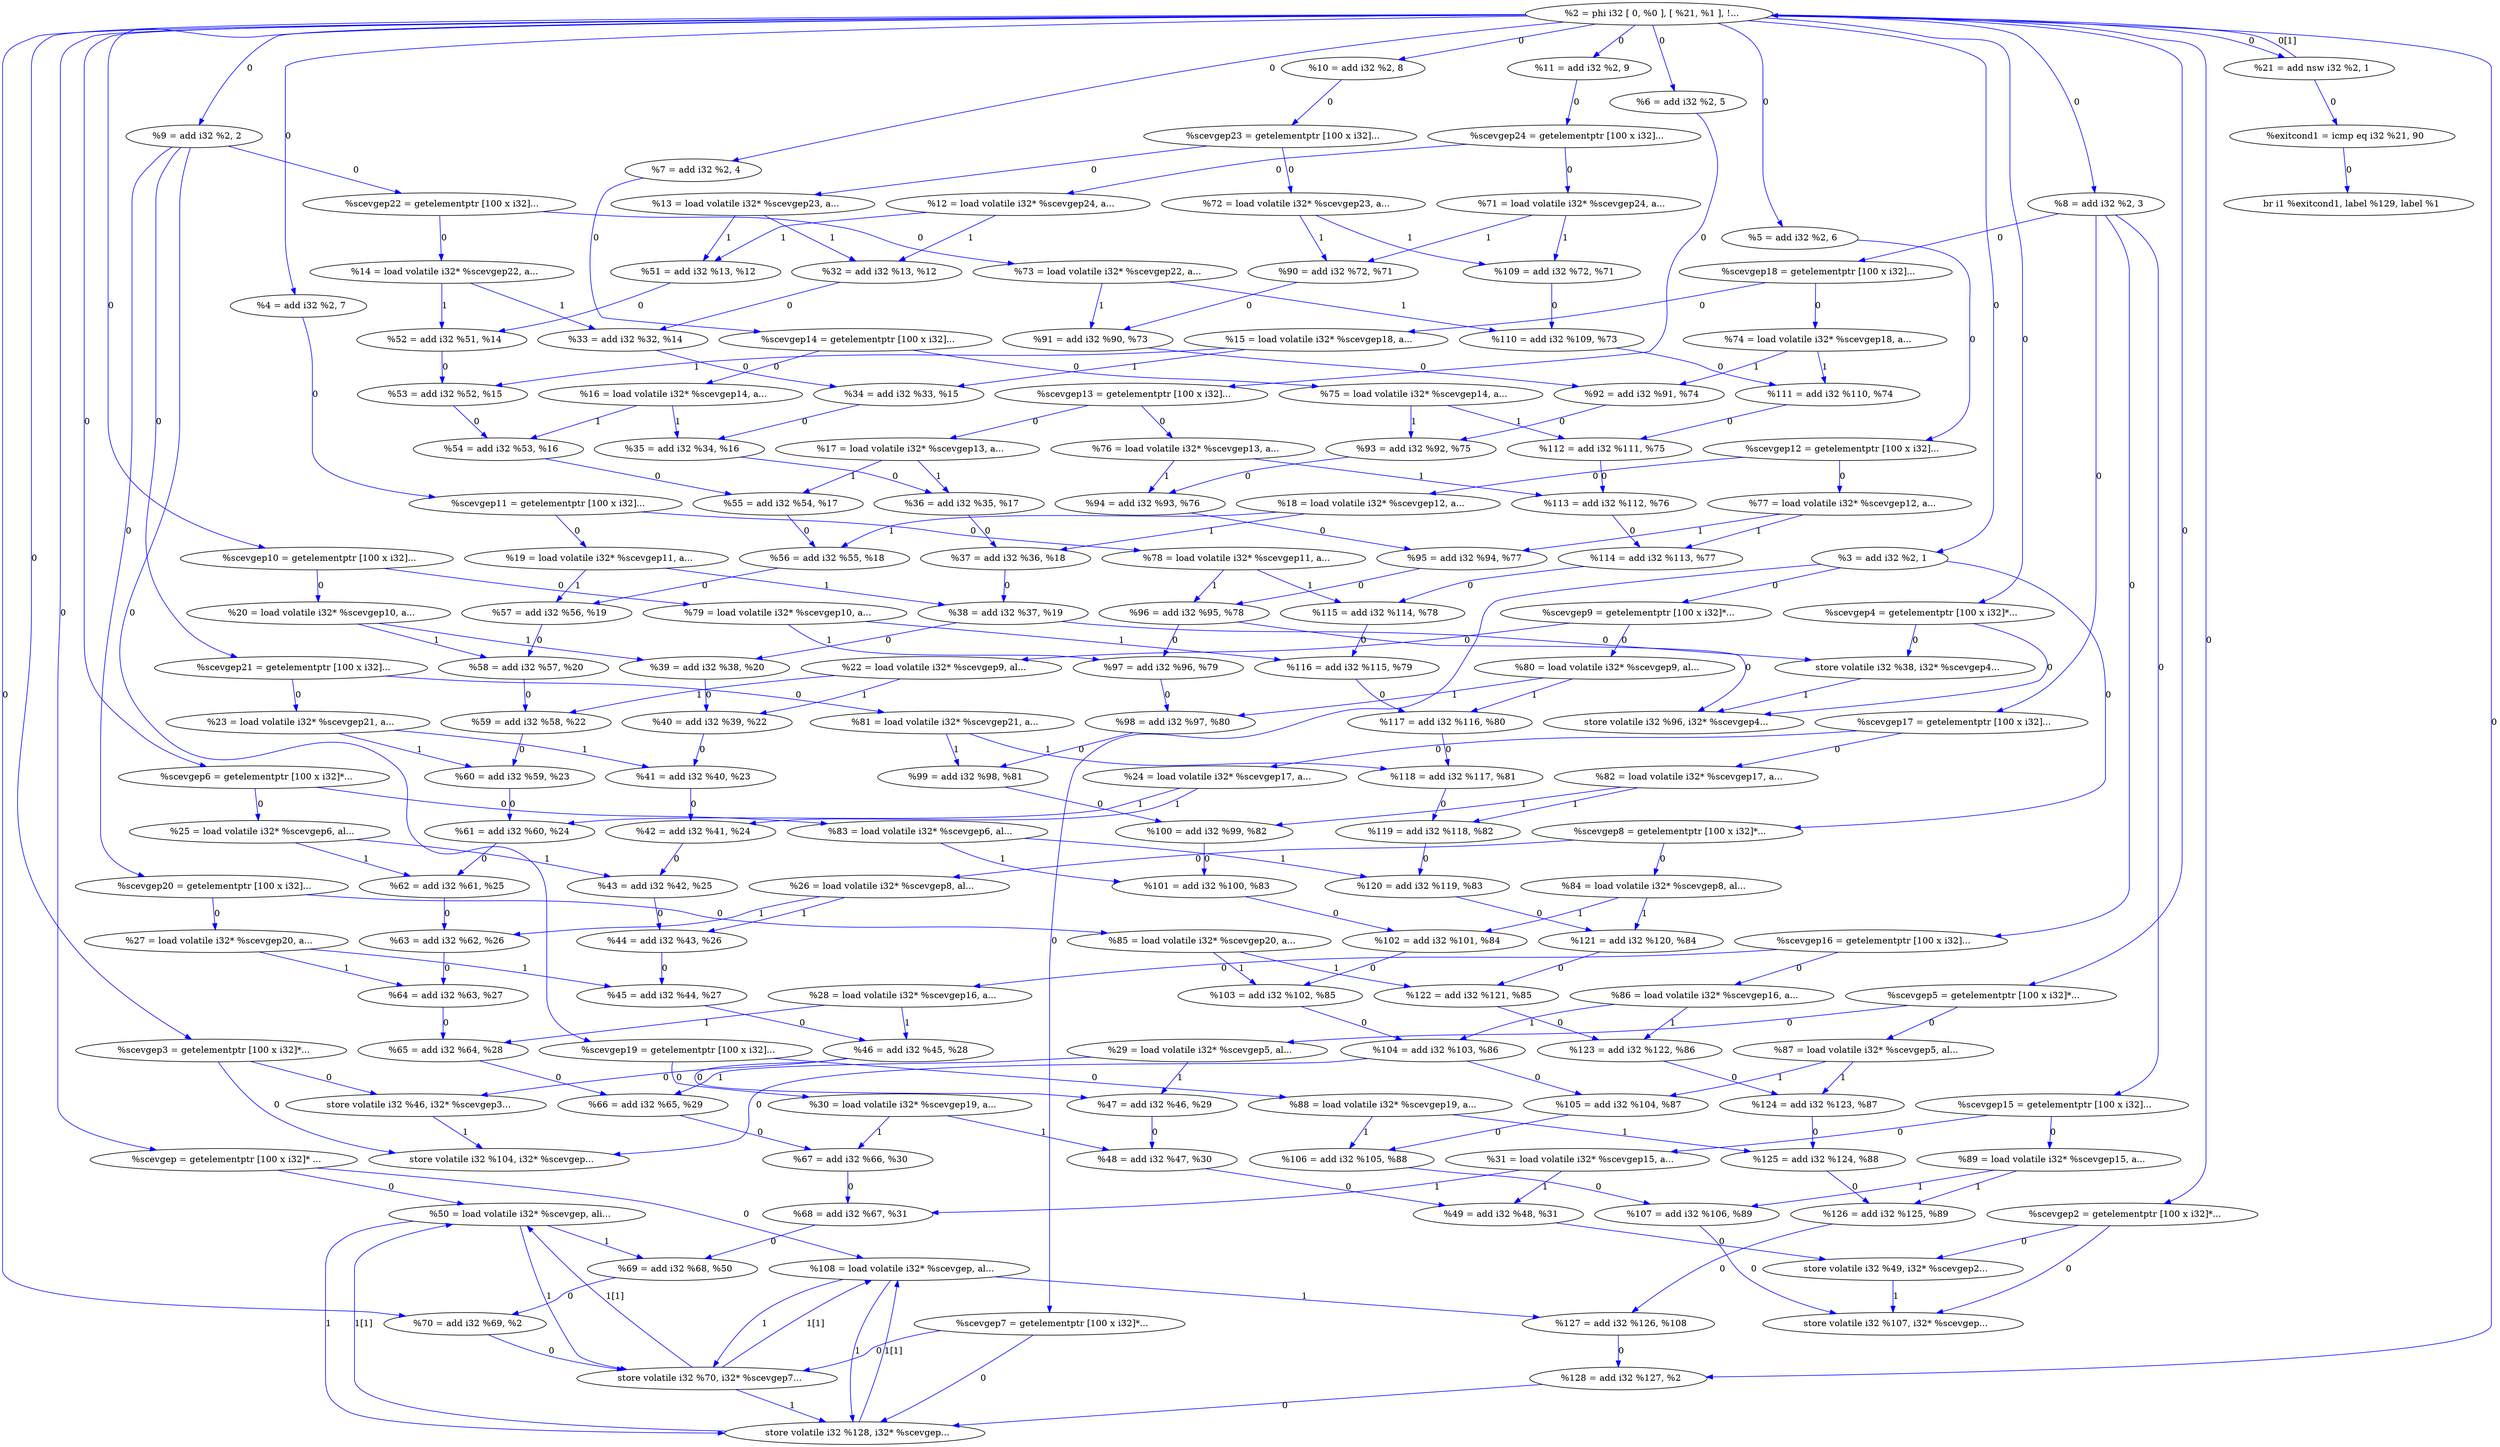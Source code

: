 digraph {
Node0x3360e00[label="  %scevgep = getelementptr [100 x i32]* ..."];
Node0x3360ce0[label="  %2 = phi i32 [ 0, %0 ], [ %21, %1 ], !..."];
Node0x3360ce0 -> Node0x3360e00[label="0",color=blue];
Node0x33655a0[label="  %scevgep2 = getelementptr [100 x i32]*..."];
Node0x3360ce0 -> Node0x33655a0[label="0",color=blue];
Node0x3365680[label="  %scevgep3 = getelementptr [100 x i32]*..."];
Node0x3360ce0 -> Node0x3365680[label="0",color=blue];
Node0x3365760[label="  %scevgep4 = getelementptr [100 x i32]*..."];
Node0x3360ce0 -> Node0x3365760[label="0",color=blue];
Node0x3365840[label="  %scevgep5 = getelementptr [100 x i32]*..."];
Node0x3360ce0 -> Node0x3365840[label="0",color=blue];
Node0x3365920[label="  %scevgep6 = getelementptr [100 x i32]*..."];
Node0x3360ce0 -> Node0x3365920[label="0",color=blue];
Node0x3365a00[label="  %3 = add i32 %2, 1"];
Node0x3360ce0 -> Node0x3365a00[label="0",color=blue];
Node0x3365e10[label="  %scevgep10 = getelementptr [100 x i32]..."];
Node0x3360ce0 -> Node0x3365e10[label="0",color=blue];
Node0x3365ef0[label="  %4 = add i32 %2, 7"];
Node0x3360ce0 -> Node0x3365ef0[label="0",color=blue];
Node0x33660b0[label="  %5 = add i32 %2, 6"];
Node0x3360ce0 -> Node0x33660b0[label="0",color=blue];
Node0x3366270[label="  %6 = add i32 %2, 5"];
Node0x3360ce0 -> Node0x3366270[label="0",color=blue];
Node0x3366430[label="  %7 = add i32 %2, 4"];
Node0x3360ce0 -> Node0x3366430[label="0",color=blue];
Node0x33665f0[label="  %8 = add i32 %2, 3"];
Node0x3360ce0 -> Node0x33665f0[label="0",color=blue];
Node0x3366a50[label="  %9 = add i32 %2, 2"];
Node0x3360ce0 -> Node0x3366a50[label="0",color=blue];
Node0x3366eb0[label="  %10 = add i32 %2, 8"];
Node0x3360ce0 -> Node0x3366eb0[label="0",color=blue];
Node0x3367070[label="  %11 = add i32 %2, 9"];
Node0x3360ce0 -> Node0x3367070[label="0",color=blue];
Node0x3331bc0[label="  %21 = add nsw i32 %2, 1"];
Node0x3360ce0 -> Node0x3331bc0[label="0",color=blue];
Node0x3367890[label="  %70 = add i32 %69, %2"];
Node0x3360ce0 -> Node0x3367890[label="0",color=blue];
Node0x336f6a0[label="  %128 = add i32 %127, %2"];
Node0x3360ce0 -> Node0x336f6a0[label="0",color=blue];
Node0x336a060[label="  %50 = load volatile i32* %scevgep, ali..."];
Node0x3360e00 -> Node0x336a060[label="0",color=blue];
Node0x336e4b0[label="  %108 = load volatile i32* %scevgep, al..."];
Node0x3360e00 -> Node0x336e4b0[label="0",color=blue];
Node0x3369f80[label="  store volatile i32 %49, i32* %scevgep2..."];
Node0x33655a0 -> Node0x3369f80[label="0",color=blue];
Node0x336e3d0[label="  store volatile i32 %107, i32* %scevgep..."];
Node0x33655a0 -> Node0x336e3d0[label="0",color=blue];
Node0x3369bd0[label="  store volatile i32 %46, i32* %scevgep3..."];
Node0x3365680 -> Node0x3369bd0[label="0",color=blue];
Node0x336e050[label="  store volatile i32 %104, i32* %scevgep..."];
Node0x3365680 -> Node0x336e050[label="0",color=blue];
Node0x33693f0[label="  store volatile i32 %38, i32* %scevgep4..."];
Node0x3365760 -> Node0x33693f0[label="0",color=blue];
Node0x336c890[label="  store volatile i32 %96, i32* %scevgep4..."];
Node0x3365760 -> Node0x336c890[label="0",color=blue];
Node0x3332090[label="  %29 = load volatile i32* %scevgep5, al..."];
Node0x3365840 -> Node0x3332090[label="0",color=blue];
Node0x3368390[label="  %87 = load volatile i32* %scevgep5, al..."];
Node0x3365840 -> Node0x3368390[label="0",color=blue];
Node0x33609b0[label="  %25 = load volatile i32* %scevgep6, al..."];
Node0x3365920 -> Node0x33609b0[label="0",color=blue];
Node0x3367f10[label="  %83 = load volatile i32* %scevgep6, al..."];
Node0x3365920 -> Node0x3367f10[label="0",color=blue];
Node0x3365b70[label="  %scevgep7 = getelementptr [100 x i32]*..."];
Node0x3365a00 -> Node0x3365b70[label="0",color=blue];
Node0x3365c50[label="  %scevgep8 = getelementptr [100 x i32]*..."];
Node0x3365a00 -> Node0x3365c50[label="0",color=blue];
Node0x3365d30[label="  %scevgep9 = getelementptr [100 x i32]*..."];
Node0x3365a00 -> Node0x3365d30[label="0",color=blue];
Node0x3367970[label="  store volatile i32 %70, i32* %scevgep7..."];
Node0x3365b70 -> Node0x3367970[label="0",color=blue];
Node0x336f780[label="  store volatile i32 %128, i32* %scevgep..."];
Node0x3365b70 -> Node0x336f780[label="0",color=blue];
Node0x3360a90[label="  %26 = load volatile i32* %scevgep8, al..."];
Node0x3365c50 -> Node0x3360a90[label="0",color=blue];
Node0x3368030[label="  %84 = load volatile i32* %scevgep8, al..."];
Node0x3365c50 -> Node0x3368030[label="0",color=blue];
Node0x3331db0[label="  %22 = load volatile i32* %scevgep9, al..."];
Node0x3365d30 -> Node0x3331db0[label="0",color=blue];
Node0x3367bb0[label="  %80 = load volatile i32* %scevgep9, al..."];
Node0x3365d30 -> Node0x3367bb0[label="0",color=blue];
Node0x3331aa0[label="  %20 = load volatile i32* %scevgep10, a..."];
Node0x3365e10 -> Node0x3331aa0[label="0",color=blue];
Node0x3367a90[label="  %79 = load volatile i32* %scevgep10, a..."];
Node0x3365e10 -> Node0x3367a90[label="0",color=blue];
Node0x3365fd0[label="  %scevgep11 = getelementptr [100 x i32]..."];
Node0x3365ef0 -> Node0x3365fd0[label="0",color=blue];
Node0x3331980[label="  %19 = load volatile i32* %scevgep11, a..."];
Node0x3365fd0 -> Node0x3331980[label="0",color=blue];
Node0x336c350[label="  %78 = load volatile i32* %scevgep11, a..."];
Node0x3365fd0 -> Node0x336c350[label="0",color=blue];
Node0x3366190[label="  %scevgep12 = getelementptr [100 x i32]..."];
Node0x33660b0 -> Node0x3366190[label="0",color=blue];
Node0x3331860[label="  %18 = load volatile i32* %scevgep12, a..."];
Node0x3366190 -> Node0x3331860[label="0",color=blue];
Node0x336c270[label="  %77 = load volatile i32* %scevgep12, a..."];
Node0x3366190 -> Node0x336c270[label="0",color=blue];
Node0x3366350[label="  %scevgep13 = getelementptr [100 x i32]..."];
Node0x3366270 -> Node0x3366350[label="0",color=blue];
Node0x3331740[label="  %17 = load volatile i32* %scevgep13, a..."];
Node0x3366350 -> Node0x3331740[label="0",color=blue];
Node0x336c190[label="  %76 = load volatile i32* %scevgep13, a..."];
Node0x3366350 -> Node0x336c190[label="0",color=blue];
Node0x3366510[label="  %scevgep14 = getelementptr [100 x i32]..."];
Node0x3366430 -> Node0x3366510[label="0",color=blue];
Node0x3367690[label="  %16 = load volatile i32* %scevgep14, a..."];
Node0x3366510 -> Node0x3367690[label="0",color=blue];
Node0x3368de0[label="  %75 = load volatile i32* %scevgep14, a..."];
Node0x3366510 -> Node0x3368de0[label="0",color=blue];
Node0x33666d0[label="  %scevgep15 = getelementptr [100 x i32]..."];
Node0x33665f0 -> Node0x33666d0[label="0",color=blue];
Node0x33667b0[label="  %scevgep16 = getelementptr [100 x i32]..."];
Node0x33665f0 -> Node0x33667b0[label="0",color=blue];
Node0x3366890[label="  %scevgep17 = getelementptr [100 x i32]..."];
Node0x33665f0 -> Node0x3366890[label="0",color=blue];
Node0x3366970[label="  %scevgep18 = getelementptr [100 x i32]..."];
Node0x33665f0 -> Node0x3366970[label="0",color=blue];
Node0x33322d0[label="  %31 = load volatile i32* %scevgep15, a..."];
Node0x33666d0 -> Node0x33322d0[label="0",color=blue];
Node0x33685d0[label="  %89 = load volatile i32* %scevgep15, a..."];
Node0x33666d0 -> Node0x33685d0[label="0",color=blue];
Node0x3331f70[label="  %28 = load volatile i32* %scevgep16, a..."];
Node0x33667b0 -> Node0x3331f70[label="0",color=blue];
Node0x3368270[label="  %86 = load volatile i32* %scevgep16, a..."];
Node0x33667b0 -> Node0x3368270[label="0",color=blue];
Node0x33608d0[label="  %24 = load volatile i32* %scevgep17, a..."];
Node0x3366890 -> Node0x33608d0[label="0",color=blue];
Node0x3367df0[label="  %82 = load volatile i32* %scevgep17, a..."];
Node0x3366890 -> Node0x3367df0[label="0",color=blue];
Node0x33675b0[label="  %15 = load volatile i32* %scevgep18, a..."];
Node0x3366970 -> Node0x33675b0[label="0",color=blue];
Node0x3368d00[label="  %74 = load volatile i32* %scevgep18, a..."];
Node0x3366970 -> Node0x3368d00[label="0",color=blue];
Node0x3366b30[label="  %scevgep19 = getelementptr [100 x i32]..."];
Node0x3366a50 -> Node0x3366b30[label="0",color=blue];
Node0x3366c10[label="  %scevgep20 = getelementptr [100 x i32]..."];
Node0x3366a50 -> Node0x3366c10[label="0",color=blue];
Node0x3366cf0[label="  %scevgep21 = getelementptr [100 x i32]..."];
Node0x3366a50 -> Node0x3366cf0[label="0",color=blue];
Node0x3366dd0[label="  %scevgep22 = getelementptr [100 x i32]..."];
Node0x3366a50 -> Node0x3366dd0[label="0",color=blue];
Node0x33321b0[label="  %30 = load volatile i32* %scevgep19, a..."];
Node0x3366b30 -> Node0x33321b0[label="0",color=blue];
Node0x33684b0[label="  %88 = load volatile i32* %scevgep19, a..."];
Node0x3366b30 -> Node0x33684b0[label="0",color=blue];
Node0x3360bb0[label="  %27 = load volatile i32* %scevgep20, a..."];
Node0x3366c10 -> Node0x3360bb0[label="0",color=blue];
Node0x3368150[label="  %85 = load volatile i32* %scevgep20, a..."];
Node0x3366c10 -> Node0x3368150[label="0",color=blue];
Node0x3331e90[label="  %23 = load volatile i32* %scevgep21, a..."];
Node0x3366cf0 -> Node0x3331e90[label="0",color=blue];
Node0x3367cd0[label="  %81 = load volatile i32* %scevgep21, a..."];
Node0x3366cf0 -> Node0x3367cd0[label="0",color=blue];
Node0x33674d0[label="  %14 = load volatile i32* %scevgep22, a..."];
Node0x3366dd0 -> Node0x33674d0[label="0",color=blue];
Node0x3368c20[label="  %73 = load volatile i32* %scevgep22, a..."];
Node0x3366dd0 -> Node0x3368c20[label="0",color=blue];
Node0x3366f90[label="  %scevgep23 = getelementptr [100 x i32]..."];
Node0x3366eb0 -> Node0x3366f90[label="0",color=blue];
Node0x33673f0[label="  %13 = load volatile i32* %scevgep23, a..."];
Node0x3366f90 -> Node0x33673f0[label="0",color=blue];
Node0x3368b40[label="  %72 = load volatile i32* %scevgep23, a..."];
Node0x3366f90 -> Node0x3368b40[label="0",color=blue];
Node0x3367150[label="  %scevgep24 = getelementptr [100 x i32]..."];
Node0x3367070 -> Node0x3367150[label="0",color=blue];
Node0x3367310[label="  %12 = load volatile i32* %scevgep24, a..."];
Node0x3367150 -> Node0x3367310[label="0",color=blue];
Node0x3368a60[label="  %71 = load volatile i32* %scevgep24, a..."];
Node0x3367150 -> Node0x3368a60[label="0",color=blue];
Node0x33323f0[label="  %32 = add i32 %13, %12"];
Node0x3367310 -> Node0x33323f0[label="1",color=blue];
Node0x336a140[label="  %51 = add i32 %13, %12"];
Node0x3367310 -> Node0x336a140[label="1",color=blue];
Node0x33673f0 -> Node0x33323f0[label="1",color=blue];
Node0x33673f0 -> Node0x336a140[label="1",color=blue];
Node0x33325e0[label="  %33 = add i32 %32, %14"];
Node0x33674d0 -> Node0x33325e0[label="1",color=blue];
Node0x336a2a0[label="  %52 = add i32 %51, %14"];
Node0x33674d0 -> Node0x336a2a0[label="1",color=blue];
Node0x3368f90[label="  %34 = add i32 %33, %15"];
Node0x33675b0 -> Node0x3368f90[label="1",color=blue];
Node0x336a380[label="  %53 = add i32 %52, %15"];
Node0x33675b0 -> Node0x336a380[label="1",color=blue];
Node0x3369070[label="  %35 = add i32 %34, %16"];
Node0x3367690 -> Node0x3369070[label="1",color=blue];
Node0x336a460[label="  %54 = add i32 %53, %16"];
Node0x3367690 -> Node0x336a460[label="1",color=blue];
Node0x3369150[label="  %36 = add i32 %35, %17"];
Node0x3331740 -> Node0x3369150[label="1",color=blue];
Node0x336a540[label="  %55 = add i32 %54, %17"];
Node0x3331740 -> Node0x336a540[label="1",color=blue];
Node0x3369230[label="  %37 = add i32 %36, %18"];
Node0x3331860 -> Node0x3369230[label="1",color=blue];
Node0x336a620[label="  %56 = add i32 %55, %18"];
Node0x3331860 -> Node0x336a620[label="1",color=blue];
Node0x3369310[label="  %38 = add i32 %37, %19"];
Node0x3331980 -> Node0x3369310[label="1",color=blue];
Node0x336a700[label="  %57 = add i32 %56, %19"];
Node0x3331980 -> Node0x336a700[label="1",color=blue];
Node0x33324d0[label="  %39 = add i32 %38, %20"];
Node0x3331aa0 -> Node0x33324d0[label="1",color=blue];
Node0x336a7e0[label="  %58 = add i32 %57, %20"];
Node0x3331aa0 -> Node0x336a7e0[label="1",color=blue];
Node0x3360ce0 -> Node0x3331bc0[label="0[1]",color=blue,dir=back];
Node0x336f860[label="  %exitcond1 = icmp eq i32 %21, 90"];
Node0x3331bc0 -> Node0x336f860[label="0",color=blue];
Node0x33695b0[label="  %40 = add i32 %39, %22"];
Node0x3331db0 -> Node0x33695b0[label="1",color=blue];
Node0x336a8c0[label="  %59 = add i32 %58, %22"];
Node0x3331db0 -> Node0x336a8c0[label="1",color=blue];
Node0x3369690[label="  %41 = add i32 %40, %23"];
Node0x3331e90 -> Node0x3369690[label="1",color=blue];
Node0x336a9a0[label="  %60 = add i32 %59, %23"];
Node0x3331e90 -> Node0x336a9a0[label="1",color=blue];
Node0x3369770[label="  %42 = add i32 %41, %24"];
Node0x33608d0 -> Node0x3369770[label="1",color=blue];
Node0x336aa80[label="  %61 = add i32 %60, %24"];
Node0x33608d0 -> Node0x336aa80[label="1",color=blue];
Node0x3369850[label="  %43 = add i32 %42, %25"];
Node0x33609b0 -> Node0x3369850[label="1",color=blue];
Node0x336ab60[label="  %62 = add i32 %61, %25"];
Node0x33609b0 -> Node0x336ab60[label="1",color=blue];
Node0x3369930[label="  %44 = add i32 %43, %26"];
Node0x3360a90 -> Node0x3369930[label="1",color=blue];
Node0x336ac40[label="  %63 = add i32 %62, %26"];
Node0x3360a90 -> Node0x336ac40[label="1",color=blue];
Node0x3369a10[label="  %45 = add i32 %44, %27"];
Node0x3360bb0 -> Node0x3369a10[label="1",color=blue];
Node0x336ad20[label="  %64 = add i32 %63, %27"];
Node0x3360bb0 -> Node0x336ad20[label="1",color=blue];
Node0x3369af0[label="  %46 = add i32 %45, %28"];
Node0x3331f70 -> Node0x3369af0[label="1",color=blue];
Node0x336ae00[label="  %65 = add i32 %64, %28"];
Node0x3331f70 -> Node0x336ae00[label="1",color=blue];
Node0x33694d0[label="  %47 = add i32 %46, %29"];
Node0x3332090 -> Node0x33694d0[label="1",color=blue];
Node0x336aee0[label="  %66 = add i32 %65, %29"];
Node0x3332090 -> Node0x336aee0[label="1",color=blue];
Node0x3369dc0[label="  %48 = add i32 %47, %30"];
Node0x33321b0 -> Node0x3369dc0[label="1",color=blue];
Node0x336afc0[label="  %67 = add i32 %66, %30"];
Node0x33321b0 -> Node0x336afc0[label="1",color=blue];
Node0x3369ea0[label="  %49 = add i32 %48, %31"];
Node0x33322d0 -> Node0x3369ea0[label="1",color=blue];
Node0x336b0a0[label="  %68 = add i32 %67, %31"];
Node0x33322d0 -> Node0x336b0a0[label="1",color=blue];
Node0x33323f0 -> Node0x33325e0[label="0",color=blue];
Node0x33325e0 -> Node0x3368f90[label="0",color=blue];
Node0x3368f90 -> Node0x3369070[label="0",color=blue];
Node0x3369070 -> Node0x3369150[label="0",color=blue];
Node0x3369150 -> Node0x3369230[label="0",color=blue];
Node0x3369230 -> Node0x3369310[label="0",color=blue];
Node0x3369310 -> Node0x33693f0[label="0",color=blue];
Node0x3369310 -> Node0x33324d0[label="0",color=blue];
Node0x33693f0 -> Node0x336c890[label="1",color=blue];
Node0x33324d0 -> Node0x33695b0[label="0",color=blue];
Node0x33695b0 -> Node0x3369690[label="0",color=blue];
Node0x3369690 -> Node0x3369770[label="0",color=blue];
Node0x3369770 -> Node0x3369850[label="0",color=blue];
Node0x3369850 -> Node0x3369930[label="0",color=blue];
Node0x3369930 -> Node0x3369a10[label="0",color=blue];
Node0x3369a10 -> Node0x3369af0[label="0",color=blue];
Node0x3369af0 -> Node0x3369bd0[label="0",color=blue];
Node0x3369af0 -> Node0x33694d0[label="0",color=blue];
Node0x3369bd0 -> Node0x336e050[label="1",color=blue];
Node0x33694d0 -> Node0x3369dc0[label="0",color=blue];
Node0x3369dc0 -> Node0x3369ea0[label="0",color=blue];
Node0x3369ea0 -> Node0x3369f80[label="0",color=blue];
Node0x3369f80 -> Node0x336e3d0[label="1",color=blue];
Node0x3367770[label="  %69 = add i32 %68, %50"];
Node0x336a060 -> Node0x3367770[label="1",color=blue];
Node0x336a060 -> Node0x3367970[label="1",color=blue];
Node0x336a060 -> Node0x336f780[label="1",color=blue];
Node0x336a140 -> Node0x336a2a0[label="0",color=blue];
Node0x336a2a0 -> Node0x336a380[label="0",color=blue];
Node0x336a380 -> Node0x336a460[label="0",color=blue];
Node0x336a460 -> Node0x336a540[label="0",color=blue];
Node0x336a540 -> Node0x336a620[label="0",color=blue];
Node0x336a620 -> Node0x336a700[label="0",color=blue];
Node0x336a700 -> Node0x336a7e0[label="0",color=blue];
Node0x336a7e0 -> Node0x336a8c0[label="0",color=blue];
Node0x336a8c0 -> Node0x336a9a0[label="0",color=blue];
Node0x336a9a0 -> Node0x336aa80[label="0",color=blue];
Node0x336aa80 -> Node0x336ab60[label="0",color=blue];
Node0x336ab60 -> Node0x336ac40[label="0",color=blue];
Node0x336ac40 -> Node0x336ad20[label="0",color=blue];
Node0x336ad20 -> Node0x336ae00[label="0",color=blue];
Node0x336ae00 -> Node0x336aee0[label="0",color=blue];
Node0x336aee0 -> Node0x336afc0[label="0",color=blue];
Node0x336afc0 -> Node0x336b0a0[label="0",color=blue];
Node0x336b0a0 -> Node0x3367770[label="0",color=blue];
Node0x3367770 -> Node0x3367890[label="0",color=blue];
Node0x3367890 -> Node0x3367970[label="0",color=blue];
Node0x336a060 -> Node0x3367970[label="1[1]",color=blue,dir=back];
Node0x336e4b0 -> Node0x3367970[label="1[1]",color=blue,dir=back];
Node0x3367970 -> Node0x336f780[label="1",color=blue];
Node0x33686f0[label="  %90 = add i32 %72, %71"];
Node0x3368a60 -> Node0x33686f0[label="1",color=blue];
Node0x336e590[label="  %109 = add i32 %72, %71"];
Node0x3368a60 -> Node0x336e590[label="1",color=blue];
Node0x3368b40 -> Node0x33686f0[label="1",color=blue];
Node0x3368b40 -> Node0x336e590[label="1",color=blue];
Node0x33688e0[label="  %91 = add i32 %90, %73"];
Node0x3368c20 -> Node0x33688e0[label="1",color=blue];
Node0x336e6e0[label="  %110 = add i32 %109, %73"];
Node0x3368c20 -> Node0x336e6e0[label="1",color=blue];
Node0x336c430[label="  %92 = add i32 %91, %74"];
Node0x3368d00 -> Node0x336c430[label="1",color=blue];
Node0x336e7c0[label="  %111 = add i32 %110, %74"];
Node0x3368d00 -> Node0x336e7c0[label="1",color=blue];
Node0x336c510[label="  %93 = add i32 %92, %75"];
Node0x3368de0 -> Node0x336c510[label="1",color=blue];
Node0x336e8a0[label="  %112 = add i32 %111, %75"];
Node0x3368de0 -> Node0x336e8a0[label="1",color=blue];
Node0x336c5f0[label="  %94 = add i32 %93, %76"];
Node0x336c190 -> Node0x336c5f0[label="1",color=blue];
Node0x336e980[label="  %113 = add i32 %112, %76"];
Node0x336c190 -> Node0x336e980[label="1",color=blue];
Node0x336c6d0[label="  %95 = add i32 %94, %77"];
Node0x336c270 -> Node0x336c6d0[label="1",color=blue];
Node0x336ea60[label="  %114 = add i32 %113, %77"];
Node0x336c270 -> Node0x336ea60[label="1",color=blue];
Node0x336c7b0[label="  %96 = add i32 %95, %78"];
Node0x336c350 -> Node0x336c7b0[label="1",color=blue];
Node0x336eb40[label="  %115 = add i32 %114, %78"];
Node0x336c350 -> Node0x336eb40[label="1",color=blue];
Node0x33687d0[label="  %97 = add i32 %96, %79"];
Node0x3367a90 -> Node0x33687d0[label="1",color=blue];
Node0x336ec20[label="  %116 = add i32 %115, %79"];
Node0x3367a90 -> Node0x336ec20[label="1",color=blue];
Node0x336da30[label="  %98 = add i32 %97, %80"];
Node0x3367bb0 -> Node0x336da30[label="1",color=blue];
Node0x336ed00[label="  %117 = add i32 %116, %80"];
Node0x3367bb0 -> Node0x336ed00[label="1",color=blue];
Node0x336db10[label="  %99 = add i32 %98, %81"];
Node0x3367cd0 -> Node0x336db10[label="1",color=blue];
Node0x336ede0[label="  %118 = add i32 %117, %81"];
Node0x3367cd0 -> Node0x336ede0[label="1",color=blue];
Node0x336dbf0[label="  %100 = add i32 %99, %82"];
Node0x3367df0 -> Node0x336dbf0[label="1",color=blue];
Node0x336eec0[label="  %119 = add i32 %118, %82"];
Node0x3367df0 -> Node0x336eec0[label="1",color=blue];
Node0x336dcd0[label="  %101 = add i32 %100, %83"];
Node0x3367f10 -> Node0x336dcd0[label="1",color=blue];
Node0x336efa0[label="  %120 = add i32 %119, %83"];
Node0x3367f10 -> Node0x336efa0[label="1",color=blue];
Node0x336ddb0[label="  %102 = add i32 %101, %84"];
Node0x3368030 -> Node0x336ddb0[label="1",color=blue];
Node0x336f080[label="  %121 = add i32 %120, %84"];
Node0x3368030 -> Node0x336f080[label="1",color=blue];
Node0x336de90[label="  %103 = add i32 %102, %85"];
Node0x3368150 -> Node0x336de90[label="1",color=blue];
Node0x336f160[label="  %122 = add i32 %121, %85"];
Node0x3368150 -> Node0x336f160[label="1",color=blue];
Node0x336df70[label="  %104 = add i32 %103, %86"];
Node0x3368270 -> Node0x336df70[label="1",color=blue];
Node0x336f240[label="  %123 = add i32 %122, %86"];
Node0x3368270 -> Node0x336f240[label="1",color=blue];
Node0x336e130[label="  %105 = add i32 %104, %87"];
Node0x3368390 -> Node0x336e130[label="1",color=blue];
Node0x336f320[label="  %124 = add i32 %123, %87"];
Node0x3368390 -> Node0x336f320[label="1",color=blue];
Node0x336e210[label="  %106 = add i32 %105, %88"];
Node0x33684b0 -> Node0x336e210[label="1",color=blue];
Node0x336f400[label="  %125 = add i32 %124, %88"];
Node0x33684b0 -> Node0x336f400[label="1",color=blue];
Node0x336e2f0[label="  %107 = add i32 %106, %89"];
Node0x33685d0 -> Node0x336e2f0[label="1",color=blue];
Node0x336f4e0[label="  %126 = add i32 %125, %89"];
Node0x33685d0 -> Node0x336f4e0[label="1",color=blue];
Node0x33686f0 -> Node0x33688e0[label="0",color=blue];
Node0x33688e0 -> Node0x336c430[label="0",color=blue];
Node0x336c430 -> Node0x336c510[label="0",color=blue];
Node0x336c510 -> Node0x336c5f0[label="0",color=blue];
Node0x336c5f0 -> Node0x336c6d0[label="0",color=blue];
Node0x336c6d0 -> Node0x336c7b0[label="0",color=blue];
Node0x336c7b0 -> Node0x336c890[label="0",color=blue];
Node0x336c7b0 -> Node0x33687d0[label="0",color=blue];
Node0x33687d0 -> Node0x336da30[label="0",color=blue];
Node0x336da30 -> Node0x336db10[label="0",color=blue];
Node0x336db10 -> Node0x336dbf0[label="0",color=blue];
Node0x336dbf0 -> Node0x336dcd0[label="0",color=blue];
Node0x336dcd0 -> Node0x336ddb0[label="0",color=blue];
Node0x336ddb0 -> Node0x336de90[label="0",color=blue];
Node0x336de90 -> Node0x336df70[label="0",color=blue];
Node0x336df70 -> Node0x336e050[label="0",color=blue];
Node0x336df70 -> Node0x336e130[label="0",color=blue];
Node0x336e130 -> Node0x336e210[label="0",color=blue];
Node0x336e210 -> Node0x336e2f0[label="0",color=blue];
Node0x336e2f0 -> Node0x336e3d0[label="0",color=blue];
Node0x336e4b0 -> Node0x3367970[label="1",color=blue];
Node0x336f5c0[label="  %127 = add i32 %126, %108"];
Node0x336e4b0 -> Node0x336f5c0[label="1",color=blue];
Node0x336e4b0 -> Node0x336f780[label="1",color=blue];
Node0x336e590 -> Node0x336e6e0[label="0",color=blue];
Node0x336e6e0 -> Node0x336e7c0[label="0",color=blue];
Node0x336e7c0 -> Node0x336e8a0[label="0",color=blue];
Node0x336e8a0 -> Node0x336e980[label="0",color=blue];
Node0x336e980 -> Node0x336ea60[label="0",color=blue];
Node0x336ea60 -> Node0x336eb40[label="0",color=blue];
Node0x336eb40 -> Node0x336ec20[label="0",color=blue];
Node0x336ec20 -> Node0x336ed00[label="0",color=blue];
Node0x336ed00 -> Node0x336ede0[label="0",color=blue];
Node0x336ede0 -> Node0x336eec0[label="0",color=blue];
Node0x336eec0 -> Node0x336efa0[label="0",color=blue];
Node0x336efa0 -> Node0x336f080[label="0",color=blue];
Node0x336f080 -> Node0x336f160[label="0",color=blue];
Node0x336f160 -> Node0x336f240[label="0",color=blue];
Node0x336f240 -> Node0x336f320[label="0",color=blue];
Node0x336f320 -> Node0x336f400[label="0",color=blue];
Node0x336f400 -> Node0x336f4e0[label="0",color=blue];
Node0x336f4e0 -> Node0x336f5c0[label="0",color=blue];
Node0x336f5c0 -> Node0x336f6a0[label="0",color=blue];
Node0x336f6a0 -> Node0x336f780[label="0",color=blue];
Node0x336a060 -> Node0x336f780[label="1[1]",color=blue,dir=back];
Node0x336e4b0 -> Node0x336f780[label="1[1]",color=blue,dir=back];
Node0x336f9b0[label="  br i1 %exitcond1, label %129, label %1"];
Node0x336f860 -> Node0x336f9b0[label="0",color=blue];
}
